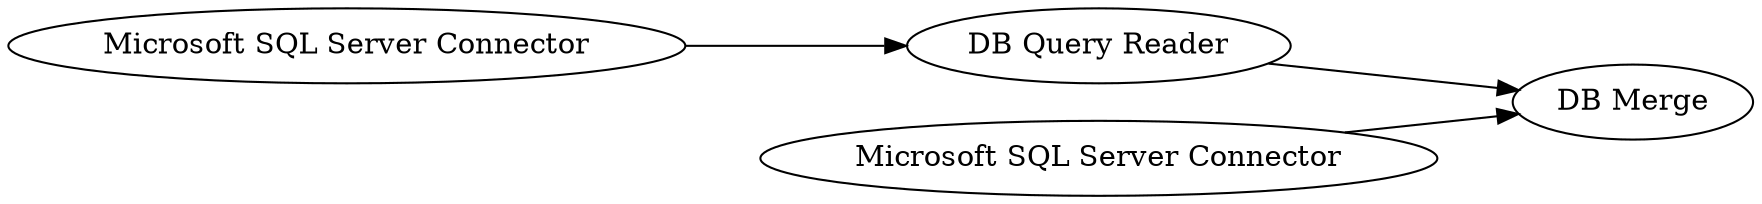 digraph {
	1 [label="Microsoft SQL Server Connector"]
	2 [label="Microsoft SQL Server Connector"]
	3 [label="DB Query Reader"]
	5 [label="DB Merge"]
	1 -> 3
	2 -> 5
	3 -> 5
	rankdir=LR
}
